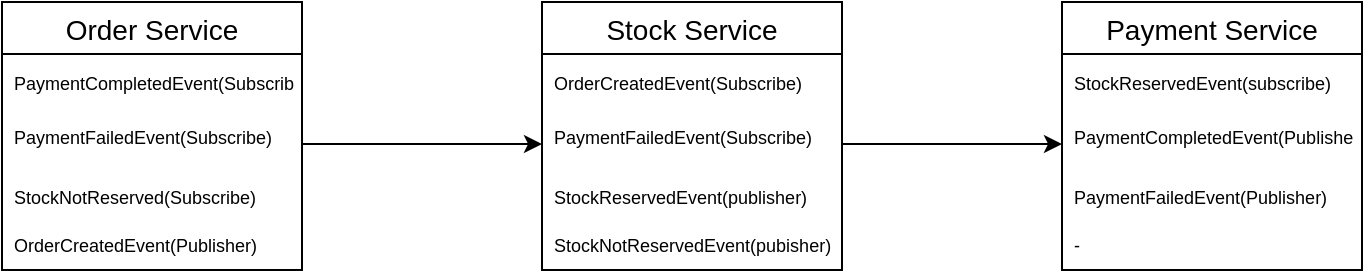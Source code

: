 <mxfile version="22.0.8" type="github">
  <diagram name="Page-1" id="fyBXl63-xaljry7meS30">
    <mxGraphModel dx="1195" dy="632" grid="1" gridSize="10" guides="1" tooltips="1" connect="1" arrows="1" fold="1" page="1" pageScale="1" pageWidth="850" pageHeight="1100" math="0" shadow="0">
      <root>
        <mxCell id="0" />
        <mxCell id="1" parent="0" />
        <mxCell id="h02HizXEJ9lsxoNeCo2e-2" value="Order Service" style="swimlane;fontStyle=0;childLayout=stackLayout;horizontal=1;startSize=26;horizontalStack=0;resizeParent=1;resizeParentMax=0;resizeLast=0;collapsible=1;marginBottom=0;align=center;fontSize=14;swimlaneLine=1;rounded=0;shadow=0;swimlaneFillColor=default;gradientColor=none;" vertex="1" parent="1">
          <mxGeometry x="80" y="280" width="150" height="134" as="geometry" />
        </mxCell>
        <mxCell id="h02HizXEJ9lsxoNeCo2e-3" value="&lt;font style=&quot;font-size: 9px;&quot;&gt;PaymentCompletedEvent(Subscribe)&lt;/font&gt;" style="text;strokeColor=none;fillColor=none;spacingLeft=4;spacingRight=4;overflow=hidden;rotatable=0;points=[[0,0.5],[1,0.5]];portConstraint=eastwest;fontSize=12;whiteSpace=wrap;html=1;" vertex="1" parent="h02HizXEJ9lsxoNeCo2e-2">
          <mxGeometry y="26" width="150" height="30" as="geometry" />
        </mxCell>
        <mxCell id="h02HizXEJ9lsxoNeCo2e-4" value="PaymentFailedEvent(Subscribe)" style="text;strokeColor=none;fillColor=none;spacingLeft=4;spacingRight=4;overflow=hidden;rotatable=0;points=[[0,0.5],[1,0.5]];portConstraint=eastwest;fontSize=9;whiteSpace=wrap;html=1;" vertex="1" parent="h02HizXEJ9lsxoNeCo2e-2">
          <mxGeometry y="56" width="150" height="30" as="geometry" />
        </mxCell>
        <mxCell id="h02HizXEJ9lsxoNeCo2e-5" value="StockNotReserved(Subscribe)" style="text;strokeColor=none;fillColor=none;spacingLeft=4;spacingRight=4;overflow=hidden;rotatable=0;points=[[0,0.5],[1,0.5]];portConstraint=eastwest;fontSize=9;whiteSpace=wrap;html=1;" vertex="1" parent="h02HizXEJ9lsxoNeCo2e-2">
          <mxGeometry y="86" width="150" height="24" as="geometry" />
        </mxCell>
        <mxCell id="h02HizXEJ9lsxoNeCo2e-6" value="OrderCreatedEvent(Publisher)" style="text;strokeColor=none;fillColor=none;spacingLeft=4;spacingRight=4;overflow=hidden;rotatable=0;points=[[0,0.5],[1,0.5]];portConstraint=eastwest;fontSize=9;whiteSpace=wrap;html=1;" vertex="1" parent="h02HizXEJ9lsxoNeCo2e-2">
          <mxGeometry y="110" width="150" height="24" as="geometry" />
        </mxCell>
        <mxCell id="h02HizXEJ9lsxoNeCo2e-7" value="Stock Service" style="swimlane;fontStyle=0;childLayout=stackLayout;horizontal=1;startSize=26;horizontalStack=0;resizeParent=1;resizeParentMax=0;resizeLast=0;collapsible=1;marginBottom=0;align=center;fontSize=14;swimlaneLine=1;rounded=0;shadow=0;swimlaneFillColor=default;gradientColor=none;" vertex="1" parent="1">
          <mxGeometry x="350" y="280" width="150" height="134" as="geometry" />
        </mxCell>
        <mxCell id="h02HizXEJ9lsxoNeCo2e-8" value="&lt;font style=&quot;font-size: 9px;&quot;&gt;OrderCreatedEvent(Subscribe)&lt;/font&gt;" style="text;strokeColor=none;fillColor=none;spacingLeft=4;spacingRight=4;overflow=hidden;rotatable=0;points=[[0,0.5],[1,0.5]];portConstraint=eastwest;fontSize=12;whiteSpace=wrap;html=1;" vertex="1" parent="h02HizXEJ9lsxoNeCo2e-7">
          <mxGeometry y="26" width="150" height="30" as="geometry" />
        </mxCell>
        <mxCell id="h02HizXEJ9lsxoNeCo2e-9" value="PaymentFailedEvent(Subscribe)" style="text;strokeColor=none;fillColor=none;spacingLeft=4;spacingRight=4;overflow=hidden;rotatable=0;points=[[0,0.5],[1,0.5]];portConstraint=eastwest;fontSize=9;whiteSpace=wrap;html=1;" vertex="1" parent="h02HizXEJ9lsxoNeCo2e-7">
          <mxGeometry y="56" width="150" height="30" as="geometry" />
        </mxCell>
        <mxCell id="h02HizXEJ9lsxoNeCo2e-10" value="StockReservedEvent(publisher)" style="text;strokeColor=none;fillColor=none;spacingLeft=4;spacingRight=4;overflow=hidden;rotatable=0;points=[[0,0.5],[1,0.5]];portConstraint=eastwest;fontSize=9;whiteSpace=wrap;html=1;" vertex="1" parent="h02HizXEJ9lsxoNeCo2e-7">
          <mxGeometry y="86" width="150" height="24" as="geometry" />
        </mxCell>
        <mxCell id="h02HizXEJ9lsxoNeCo2e-11" value="StockNotReservedEvent(pubisher)" style="text;strokeColor=none;fillColor=none;spacingLeft=4;spacingRight=4;overflow=hidden;rotatable=0;points=[[0,0.5],[1,0.5]];portConstraint=eastwest;fontSize=9;whiteSpace=wrap;html=1;" vertex="1" parent="h02HizXEJ9lsxoNeCo2e-7">
          <mxGeometry y="110" width="150" height="24" as="geometry" />
        </mxCell>
        <mxCell id="h02HizXEJ9lsxoNeCo2e-12" value="Payment Service" style="swimlane;fontStyle=0;childLayout=stackLayout;horizontal=1;startSize=26;horizontalStack=0;resizeParent=1;resizeParentMax=0;resizeLast=0;collapsible=1;marginBottom=0;align=center;fontSize=14;swimlaneLine=1;rounded=0;shadow=0;swimlaneFillColor=default;gradientColor=none;" vertex="1" parent="1">
          <mxGeometry x="610" y="280" width="150" height="134" as="geometry" />
        </mxCell>
        <mxCell id="h02HizXEJ9lsxoNeCo2e-13" value="&lt;font style=&quot;font-size: 9px;&quot;&gt;StockReservedEvent(subscribe)&lt;/font&gt;" style="text;strokeColor=none;fillColor=none;spacingLeft=4;spacingRight=4;overflow=hidden;rotatable=0;points=[[0,0.5],[1,0.5]];portConstraint=eastwest;fontSize=12;whiteSpace=wrap;html=1;" vertex="1" parent="h02HizXEJ9lsxoNeCo2e-12">
          <mxGeometry y="26" width="150" height="30" as="geometry" />
        </mxCell>
        <mxCell id="h02HizXEJ9lsxoNeCo2e-14" value="PaymentCompletedEvent(Publisher)" style="text;strokeColor=none;fillColor=none;spacingLeft=4;spacingRight=4;overflow=hidden;rotatable=0;points=[[0,0.5],[1,0.5]];portConstraint=eastwest;fontSize=9;whiteSpace=wrap;html=1;" vertex="1" parent="h02HizXEJ9lsxoNeCo2e-12">
          <mxGeometry y="56" width="150" height="30" as="geometry" />
        </mxCell>
        <mxCell id="h02HizXEJ9lsxoNeCo2e-15" value="PaymentFailedEvent(Publisher)" style="text;strokeColor=none;fillColor=none;spacingLeft=4;spacingRight=4;overflow=hidden;rotatable=0;points=[[0,0.5],[1,0.5]];portConstraint=eastwest;fontSize=9;whiteSpace=wrap;html=1;" vertex="1" parent="h02HizXEJ9lsxoNeCo2e-12">
          <mxGeometry y="86" width="150" height="24" as="geometry" />
        </mxCell>
        <mxCell id="h02HizXEJ9lsxoNeCo2e-18" value="-&lt;br&gt;" style="text;strokeColor=none;fillColor=none;spacingLeft=4;spacingRight=4;overflow=hidden;rotatable=0;points=[[0,0.5],[1,0.5]];portConstraint=eastwest;fontSize=9;whiteSpace=wrap;html=1;" vertex="1" parent="h02HizXEJ9lsxoNeCo2e-12">
          <mxGeometry y="110" width="150" height="24" as="geometry" />
        </mxCell>
        <mxCell id="h02HizXEJ9lsxoNeCo2e-19" style="edgeStyle=orthogonalEdgeStyle;rounded=0;orthogonalLoop=1;jettySize=auto;html=1;" edge="1" parent="1" source="h02HizXEJ9lsxoNeCo2e-4" target="h02HizXEJ9lsxoNeCo2e-9">
          <mxGeometry relative="1" as="geometry" />
        </mxCell>
        <mxCell id="h02HizXEJ9lsxoNeCo2e-20" style="edgeStyle=orthogonalEdgeStyle;rounded=0;orthogonalLoop=1;jettySize=auto;html=1;" edge="1" parent="1" source="h02HizXEJ9lsxoNeCo2e-9" target="h02HizXEJ9lsxoNeCo2e-14">
          <mxGeometry relative="1" as="geometry" />
        </mxCell>
      </root>
    </mxGraphModel>
  </diagram>
</mxfile>

